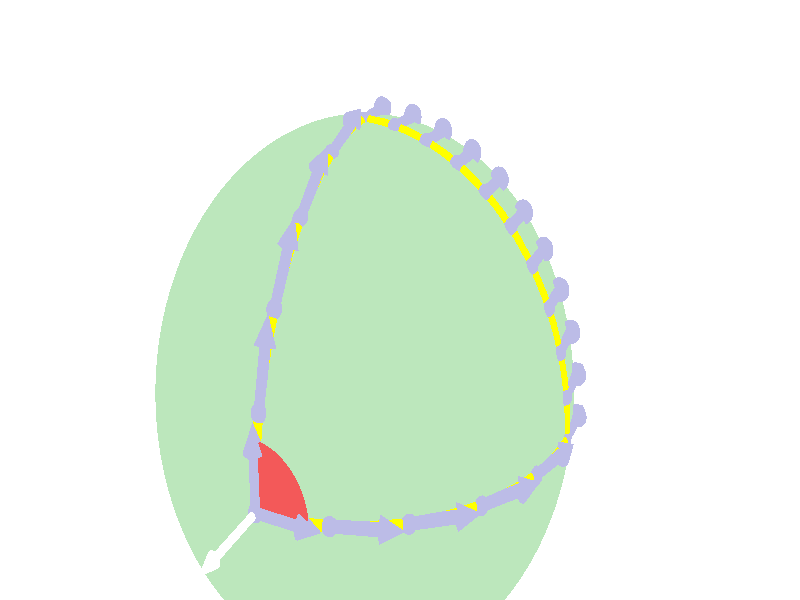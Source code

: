 //
// flach.pov -- Visualisierung
//
// (c) 2017 Prof Dr Andreas Müller, Hochschule Rapperswil
//
#version 3.7;
#include "colors.inc"
global_settings {
	assumed_gamma 1
}

#declare imagescale = 0.45;

camera {
	location <4, 2, 2>
	look_at <0.3333, 0.51, 0.3333>
	right 16/9 * x * imagescale
	up y * imagescale
}

light_source { <10, 10, 10> color White }
sky_sphere {
	pigment {
		color <1,1,1>
	}
}

#declare achsenkopflaenge = 0.1;
#declare achsendurchmesser = 0.015;

#macro achse(from, to)
#declare dirvector = to - from;
#declare dirvector = achsenkopflaenge * vnormalize(dirvector);
        cylinder {
                from - dirvector,
                to   + dirvector,
                achsendurchmesser
        }
        cone {
                to +     dirvector, 2 * achsendurchmesser,
                to + 2 * dirvector, 0
        }
#end

union {
	achse(<0,0,0>, <1.2,0,0>)
	achse(<0,0,0>, <0,1.2,0>)
	achse(<0,0,0>, <0,0,1.2>)
	pigment {
		color White
	}
}

#declare pfaddurchmesser = 0.020;

union {
	#declare astep = pi / 30;
	#declare a = 0;
	#while (a < pi / 2 - astep/2)
		sphere { <cos(a), 0, sin(a)> pfaddurchmesser }
		cylinder {
			<cos(a), 0, sin(a)>,
			<cos(a + astep), 0, sin(a + astep)>,
			pfaddurchmesser
		}
		#declare a = a + astep;
	#end
	sphere { <0,0,1> pfaddurchmesser }
	#declare a = 0;
	#while (a < pi / 2 - astep/2)
		sphere { <0, cos(a), sin(a)> pfaddurchmesser }
		cylinder {
			<0, cos(a), sin(a)>,
			<0, cos(a + astep), sin(a + astep)>,
			pfaddurchmesser
		}
		#declare a = a + astep;
	#end
	#declare a = 0;
	#while (a < pi / 2 - astep/2)
		sphere { <cos(a), sin(a), 0> pfaddurchmesser }
		cylinder {
			<cos(a), sin(a), 0>,
			<cos(a + astep), sin(a + astep), 0>,
			pfaddurchmesser
		}
		#declare a = a + astep;
	#end

	pigment {
		color Yellow
	}
}

intersection {
	sphere { <0, 0, 0>, 1 }
//	plane { <-1,0,0>, 0.25 }
//	plane { <0,-1,0>, 0.25 }
//	plane { <0,0,-1>, 0.25 }
	pigment {
		color rgbf<0.5,0.8,0.5,0.5>
	}
}

#declare arrowradius = 0.022;
#declare arrowdirection = <-1, 0, 1>;
#declare arrowdirection = <-2/3, -1/3, 1>;

#macro arrow(p, d)
	sphere { p, 1.5 * arrowradius }
	cylinder { p, p + 0.2 * d, arrowradius }
	cone {
		p + 0.2 * d, 2 * arrowradius,
		p + 0.3 * d, 0
	}
#end

union {
	#declare s = 0;
	#declare sstep = pi / 10;
	#while (s < pi / 2)
		arrow( <cos(s),0,sin(s)>, <-sin(s), 0, cos(s)> )
		#declare s = s + sstep;
	#end
	#declare s = 0;
	#while (s < pi / 2)
		arrow( <0,sin(s),cos(s)>, <-1,0,0> )
		#declare s = s + sstep / 2;
	#end
	#declare s = 0;
	#while (s < pi / 2 + sstep/2)
		arrow( <sin(s), cos(s), 0>, <-cos(s), sin(s), 0> )
		#declare s = s + sstep;
	#end
	pigment {
		color rgbf<0.5,0.5,0.8,0>
	}
}

intersection {
	sphere { <1,0,0>, 0.24 }
	plane { <1,0,0>, 1.005 }
	plane { <-1,0,0>, -0.995 }
	plane { <0,-1,0>, 0 }
	plane { <0,0,-1>, 0 }
	pigment {
		color rgb<0.9,0.1,0.1>
	}
}
